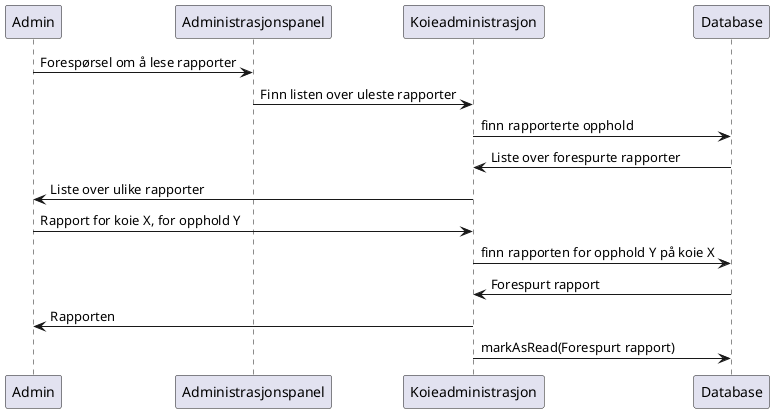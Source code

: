 @startuml
Admin -> Administrasjonspanel: Forespørsel om å lese rapporter    
Administrasjonspanel -> Koieadministrasjon: Finn listen over uleste rapporter
Koieadministrasjon -> Database: finn rapporterte opphold
Database -> Koieadministrasjon: Liste over forespurte rapporter
Koieadministrasjon -> Admin: Liste over ulike rapporter
Admin -> Koieadministrasjon: Rapport for koie X, for opphold Y
Koieadministrasjon -> Database: finn rapporten for opphold Y på koie X
Database -> Koieadministrasjon: Forespurt rapport
Koieadministrasjon -> Admin: Rapporten
Koieadministrasjon -> Database: markAsRead(Forespurt rapport)
@enduml
